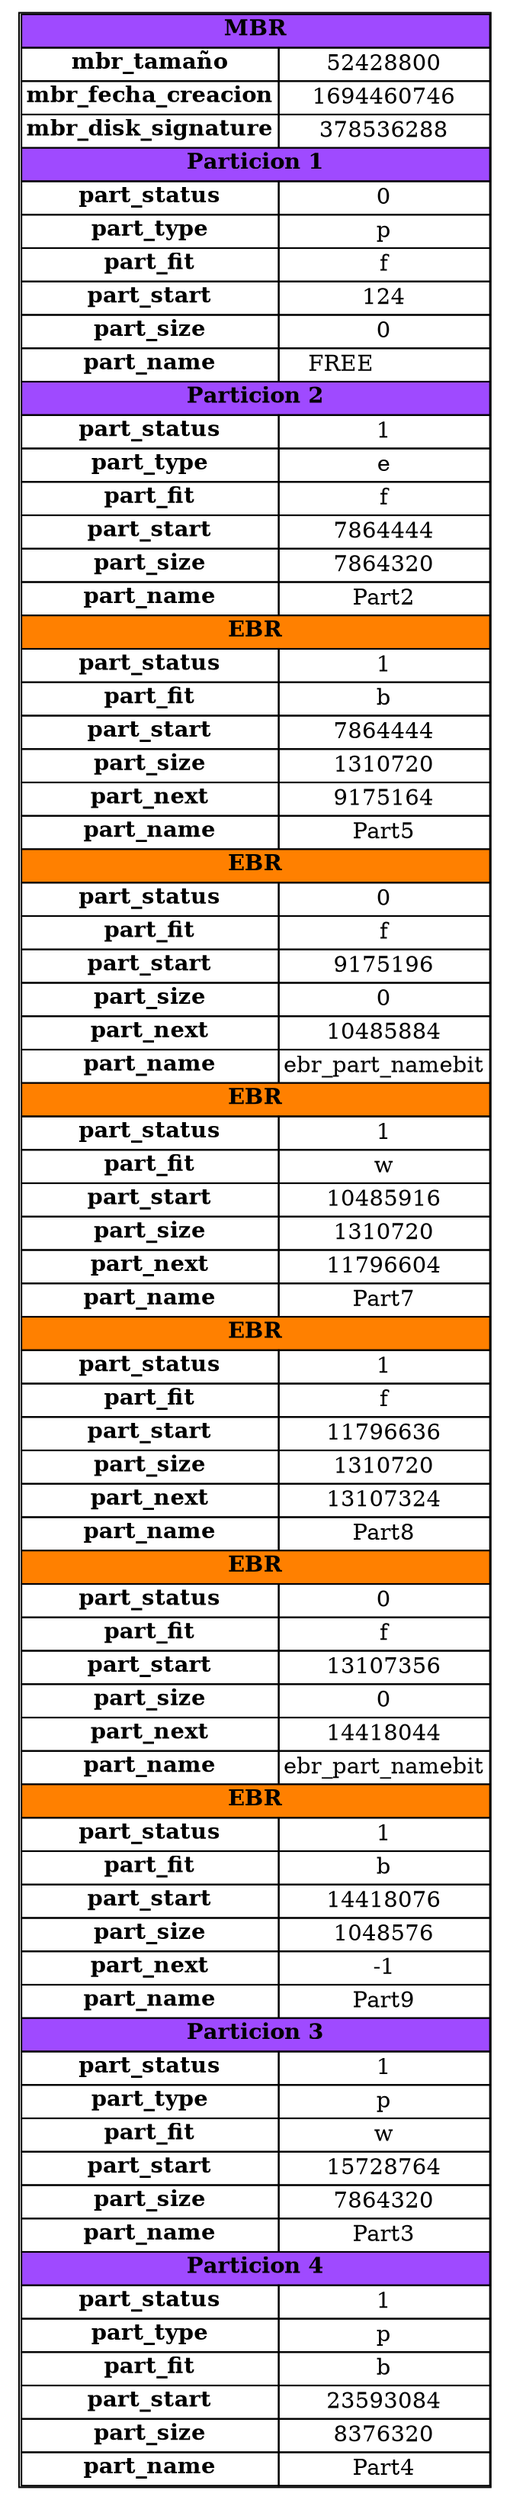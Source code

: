 digraph G{
node[shape=plaintext]
graph[label=<
<table border='1' cellborder='1' cellspacing='0'>
<tr><td colspan='2' bgcolor='#9F4AFF'><b>MBR</b></td></tr>
<tr><td><b>mbr_tamaño</b></td><td>52428800</td></tr>
<tr><td><b>mbr_fecha_creacion</b></td><td>1694460746</td></tr>
<tr><td><b>mbr_disk_signature</b></td><td>378536288</td></tr>
<tr><td colspan='2' bgcolor='#9F4AFF'><b>Particion 1</b></td></tr>
<tr><td><b>part_status</b></td><td>0</td></tr>
<tr><td><b>part_type</b></td><td>p</td></tr>
<tr><td><b>part_fit</b></td><td>f</td></tr>
<tr><td><b>part_start</b></td><td>124</td></tr>
<tr><td><b>part_size</b></td><td>0</td></tr>
<tr><td><b>part_name</b></td><td>FREE            </td></tr>
<tr><td colspan='2' bgcolor='#9F4AFF'><b>Particion 2</b></td></tr>
<tr><td><b>part_status</b></td><td>1</td></tr>
<tr><td><b>part_type</b></td><td>e</td></tr>
<tr><td><b>part_fit</b></td><td>f</td></tr>
<tr><td><b>part_start</b></td><td>7864444</td></tr>
<tr><td><b>part_size</b></td><td>7864320</td></tr>
<tr><td><b>part_name</b></td><td>Part2</td></tr>
<tr><td colspan='2' bgcolor='#FF8000'><b>EBR</b></td></tr>
<tr><td><b>part_status</b></td><td>1</td></tr>
<tr><td><b>part_fit</b></td><td>b</td></tr>
<tr><td><b>part_start</b></td><td>7864444</td></tr>
<tr><td><b>part_size</b></td><td>1310720</td></tr>
<tr><td><b>part_next</b></td><td>9175164</td></tr>
<tr><td><b>part_name</b></td><td>Part5</td></tr>
<tr><td colspan='2' bgcolor='#FF8000'><b>EBR</b></td></tr>
<tr><td><b>part_status</b></td><td>0</td></tr>
<tr><td><b>part_fit</b></td><td>f</td></tr>
<tr><td><b>part_start</b></td><td>9175196</td></tr>
<tr><td><b>part_size</b></td><td>0</td></tr>
<tr><td><b>part_next</b></td><td>10485884</td></tr>
<tr><td><b>part_name</b></td><td>ebr_part_namebit</td></tr>
<tr><td colspan='2' bgcolor='#FF8000'><b>EBR</b></td></tr>
<tr><td><b>part_status</b></td><td>1</td></tr>
<tr><td><b>part_fit</b></td><td>w</td></tr>
<tr><td><b>part_start</b></td><td>10485916</td></tr>
<tr><td><b>part_size</b></td><td>1310720</td></tr>
<tr><td><b>part_next</b></td><td>11796604</td></tr>
<tr><td><b>part_name</b></td><td>Part7</td></tr>
<tr><td colspan='2' bgcolor='#FF8000'><b>EBR</b></td></tr>
<tr><td><b>part_status</b></td><td>1</td></tr>
<tr><td><b>part_fit</b></td><td>f</td></tr>
<tr><td><b>part_start</b></td><td>11796636</td></tr>
<tr><td><b>part_size</b></td><td>1310720</td></tr>
<tr><td><b>part_next</b></td><td>13107324</td></tr>
<tr><td><b>part_name</b></td><td>Part8</td></tr>
<tr><td colspan='2' bgcolor='#FF8000'><b>EBR</b></td></tr>
<tr><td><b>part_status</b></td><td>0</td></tr>
<tr><td><b>part_fit</b></td><td>f</td></tr>
<tr><td><b>part_start</b></td><td>13107356</td></tr>
<tr><td><b>part_size</b></td><td>0</td></tr>
<tr><td><b>part_next</b></td><td>14418044</td></tr>
<tr><td><b>part_name</b></td><td>ebr_part_namebit</td></tr>
<tr><td colspan='2' bgcolor='#FF8000'><b>EBR</b></td></tr>
<tr><td><b>part_status</b></td><td>1</td></tr>
<tr><td><b>part_fit</b></td><td>b</td></tr>
<tr><td><b>part_start</b></td><td>14418076</td></tr>
<tr><td><b>part_size</b></td><td>1048576</td></tr>
<tr><td><b>part_next</b></td><td>-1</td></tr>
<tr><td><b>part_name</b></td><td>Part9</td></tr>
<tr><td colspan='2' bgcolor='#9F4AFF'><b>Particion 3</b></td></tr>
<tr><td><b>part_status</b></td><td>1</td></tr>
<tr><td><b>part_type</b></td><td>p</td></tr>
<tr><td><b>part_fit</b></td><td>w</td></tr>
<tr><td><b>part_start</b></td><td>15728764</td></tr>
<tr><td><b>part_size</b></td><td>7864320</td></tr>
<tr><td><b>part_name</b></td><td>Part3</td></tr>
<tr><td colspan='2' bgcolor='#9F4AFF'><b>Particion 4</b></td></tr>
<tr><td><b>part_status</b></td><td>1</td></tr>
<tr><td><b>part_type</b></td><td>p</td></tr>
<tr><td><b>part_fit</b></td><td>b</td></tr>
<tr><td><b>part_start</b></td><td>23593084</td></tr>
<tr><td><b>part_size</b></td><td>8376320</td></tr>
<tr><td><b>part_name</b></td><td>Part4</td></tr>
</table>
>];
}
